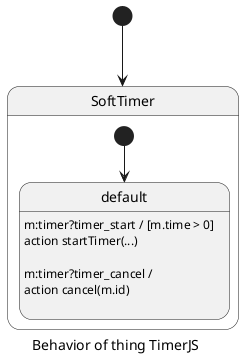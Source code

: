 @startuml
skinparam defaultTextAlignment left
caption Behavior of thing TimerJS
[*] --> SoftTimer
state SoftTimer{
state default{
	default : m:timer?timer_start / [m.time > 0]\naction startTimer(...)\n
	default : m:timer?timer_cancel / \naction cancel(m.id)\n
}
[*] --> default
}
@enduml
